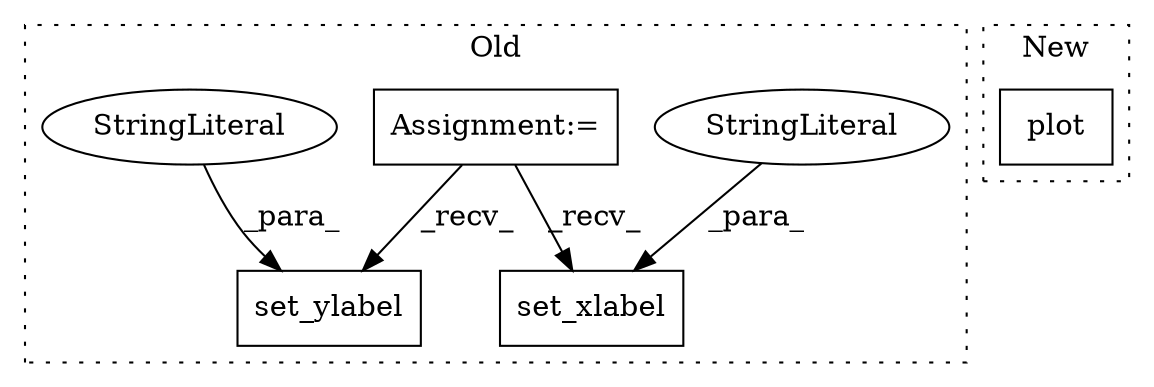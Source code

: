 digraph G {
subgraph cluster0 {
1 [label="set_xlabel" a="32" s="1174,1194" l="11,1" shape="box"];
3 [label="StringLiteral" a="45" s="1185" l="9" shape="ellipse"];
4 [label="Assignment:=" a="7" s="493" l="3" shape="box"];
5 [label="set_ylabel" a="32" s="1210,1244" l="11,1" shape="box"];
6 [label="StringLiteral" a="45" s="1221" l="23" shape="ellipse"];
label = "Old";
style="dotted";
}
subgraph cluster1 {
2 [label="plot" a="32" s="1024,1061" l="5,1" shape="box"];
label = "New";
style="dotted";
}
3 -> 1 [label="_para_"];
4 -> 1 [label="_recv_"];
4 -> 5 [label="_recv_"];
6 -> 5 [label="_para_"];
}